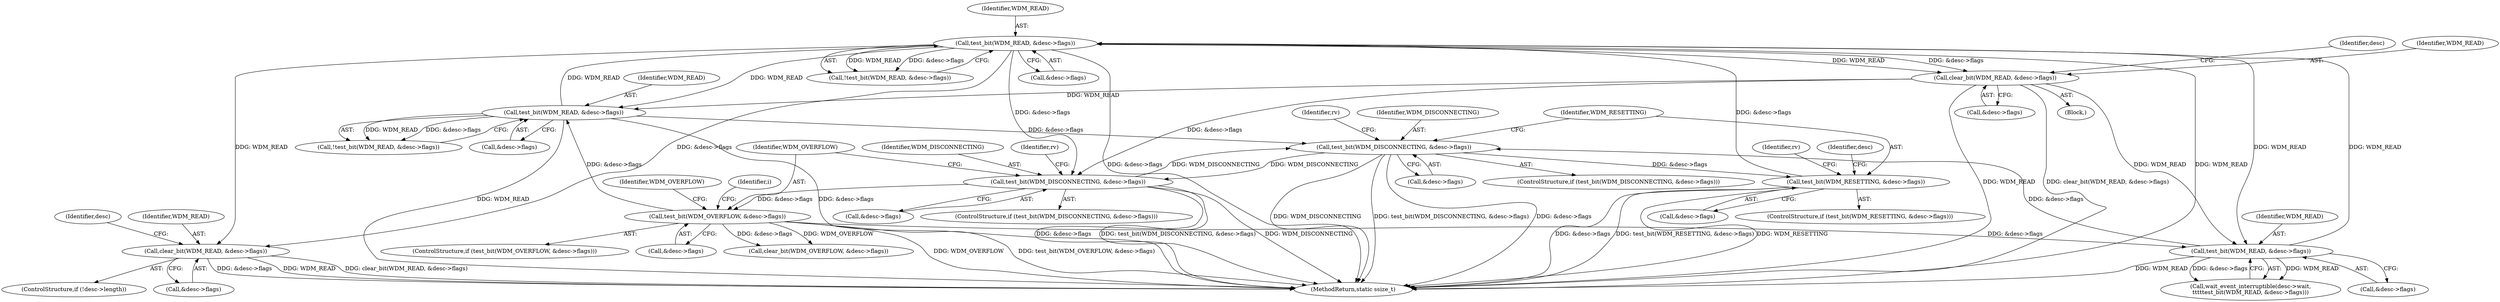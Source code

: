 digraph "0_linux_c0f5ecee4e741667b2493c742b60b6218d40b3aa_1@pointer" {
"1000415" [label="(Call,clear_bit(WDM_READ, &desc->flags))"];
"1000299" [label="(Call,test_bit(WDM_READ, &desc->flags))"];
"1000199" [label="(Call,test_bit(WDM_READ, &desc->flags))"];
"1000327" [label="(Call,clear_bit(WDM_READ, &desc->flags))"];
"1000170" [label="(Call,test_bit(WDM_OVERFLOW, &desc->flags))"];
"1000157" [label="(Call,test_bit(WDM_DISCONNECTING, &desc->flags))"];
"1000232" [label="(Call,test_bit(WDM_DISCONNECTING, &desc->flags))"];
"1000225" [label="(Call,test_bit(WDM_READ, &desc->flags))"];
"1000245" [label="(Call,test_bit(WDM_RESETTING, &desc->flags))"];
"1000157" [label="(Call,test_bit(WDM_DISCONNECTING, &desc->flags))"];
"1000201" [label="(Call,&desc->flags)"];
"1000410" [label="(ControlStructure,if (!desc->length))"];
"1000298" [label="(Call,!test_bit(WDM_READ, &desc->flags))"];
"1000232" [label="(Call,test_bit(WDM_DISCONNECTING, &desc->flags))"];
"1000169" [label="(ControlStructure,if (test_bit(WDM_OVERFLOW, &desc->flags)))"];
"1000221" [label="(Call,wait_event_interruptible(desc->wait,\n\t\t\t\ttest_bit(WDM_READ, &desc->flags)))"];
"1000329" [label="(Call,&desc->flags)"];
"1000172" [label="(Call,&desc->flags)"];
"1000227" [label="(Call,&desc->flags)"];
"1000226" [label="(Identifier,WDM_READ)"];
"1000260" [label="(Identifier,desc)"];
"1000317" [label="(Block,)"];
"1000165" [label="(Identifier,rv)"];
"1000245" [label="(Call,test_bit(WDM_RESETTING, &desc->flags))"];
"1000178" [label="(Identifier,WDM_OVERFLOW)"];
"1000240" [label="(Identifier,rv)"];
"1000246" [label="(Identifier,WDM_RESETTING)"];
"1000437" [label="(MethodReturn,static ssize_t)"];
"1000199" [label="(Call,test_bit(WDM_READ, &desc->flags))"];
"1000177" [label="(Call,clear_bit(WDM_OVERFLOW, &desc->flags))"];
"1000234" [label="(Call,&desc->flags)"];
"1000189" [label="(Identifier,i)"];
"1000225" [label="(Call,test_bit(WDM_READ, &desc->flags))"];
"1000415" [label="(Call,clear_bit(WDM_READ, &desc->flags))"];
"1000417" [label="(Call,&desc->flags)"];
"1000247" [label="(Call,&desc->flags)"];
"1000198" [label="(Call,!test_bit(WDM_READ, &desc->flags))"];
"1000200" [label="(Identifier,WDM_READ)"];
"1000231" [label="(ControlStructure,if (test_bit(WDM_DISCONNECTING, &desc->flags)))"];
"1000159" [label="(Call,&desc->flags)"];
"1000424" [label="(Identifier,desc)"];
"1000327" [label="(Call,clear_bit(WDM_READ, &desc->flags))"];
"1000301" [label="(Call,&desc->flags)"];
"1000156" [label="(ControlStructure,if (test_bit(WDM_DISCONNECTING, &desc->flags)))"];
"1000416" [label="(Identifier,WDM_READ)"];
"1000170" [label="(Call,test_bit(WDM_OVERFLOW, &desc->flags))"];
"1000336" [label="(Identifier,desc)"];
"1000244" [label="(ControlStructure,if (test_bit(WDM_RESETTING, &desc->flags)))"];
"1000328" [label="(Identifier,WDM_READ)"];
"1000158" [label="(Identifier,WDM_DISCONNECTING)"];
"1000253" [label="(Identifier,rv)"];
"1000171" [label="(Identifier,WDM_OVERFLOW)"];
"1000299" [label="(Call,test_bit(WDM_READ, &desc->flags))"];
"1000300" [label="(Identifier,WDM_READ)"];
"1000233" [label="(Identifier,WDM_DISCONNECTING)"];
"1000415" -> "1000410"  [label="AST: "];
"1000415" -> "1000417"  [label="CFG: "];
"1000416" -> "1000415"  [label="AST: "];
"1000417" -> "1000415"  [label="AST: "];
"1000424" -> "1000415"  [label="CFG: "];
"1000415" -> "1000437"  [label="DDG: WDM_READ"];
"1000415" -> "1000437"  [label="DDG: clear_bit(WDM_READ, &desc->flags)"];
"1000415" -> "1000437"  [label="DDG: &desc->flags"];
"1000299" -> "1000415"  [label="DDG: WDM_READ"];
"1000299" -> "1000415"  [label="DDG: &desc->flags"];
"1000299" -> "1000298"  [label="AST: "];
"1000299" -> "1000301"  [label="CFG: "];
"1000300" -> "1000299"  [label="AST: "];
"1000301" -> "1000299"  [label="AST: "];
"1000298" -> "1000299"  [label="CFG: "];
"1000299" -> "1000437"  [label="DDG: &desc->flags"];
"1000299" -> "1000437"  [label="DDG: WDM_READ"];
"1000299" -> "1000157"  [label="DDG: &desc->flags"];
"1000299" -> "1000199"  [label="DDG: WDM_READ"];
"1000299" -> "1000225"  [label="DDG: WDM_READ"];
"1000299" -> "1000298"  [label="DDG: WDM_READ"];
"1000299" -> "1000298"  [label="DDG: &desc->flags"];
"1000199" -> "1000299"  [label="DDG: WDM_READ"];
"1000225" -> "1000299"  [label="DDG: WDM_READ"];
"1000245" -> "1000299"  [label="DDG: &desc->flags"];
"1000299" -> "1000327"  [label="DDG: WDM_READ"];
"1000299" -> "1000327"  [label="DDG: &desc->flags"];
"1000199" -> "1000198"  [label="AST: "];
"1000199" -> "1000201"  [label="CFG: "];
"1000200" -> "1000199"  [label="AST: "];
"1000201" -> "1000199"  [label="AST: "];
"1000198" -> "1000199"  [label="CFG: "];
"1000199" -> "1000437"  [label="DDG: &desc->flags"];
"1000199" -> "1000437"  [label="DDG: WDM_READ"];
"1000199" -> "1000198"  [label="DDG: WDM_READ"];
"1000199" -> "1000198"  [label="DDG: &desc->flags"];
"1000327" -> "1000199"  [label="DDG: WDM_READ"];
"1000170" -> "1000199"  [label="DDG: &desc->flags"];
"1000199" -> "1000232"  [label="DDG: &desc->flags"];
"1000327" -> "1000317"  [label="AST: "];
"1000327" -> "1000329"  [label="CFG: "];
"1000328" -> "1000327"  [label="AST: "];
"1000329" -> "1000327"  [label="AST: "];
"1000336" -> "1000327"  [label="CFG: "];
"1000327" -> "1000437"  [label="DDG: WDM_READ"];
"1000327" -> "1000437"  [label="DDG: clear_bit(WDM_READ, &desc->flags)"];
"1000327" -> "1000157"  [label="DDG: &desc->flags"];
"1000327" -> "1000225"  [label="DDG: WDM_READ"];
"1000170" -> "1000169"  [label="AST: "];
"1000170" -> "1000172"  [label="CFG: "];
"1000171" -> "1000170"  [label="AST: "];
"1000172" -> "1000170"  [label="AST: "];
"1000178" -> "1000170"  [label="CFG: "];
"1000189" -> "1000170"  [label="CFG: "];
"1000170" -> "1000437"  [label="DDG: WDM_OVERFLOW"];
"1000170" -> "1000437"  [label="DDG: test_bit(WDM_OVERFLOW, &desc->flags)"];
"1000157" -> "1000170"  [label="DDG: &desc->flags"];
"1000170" -> "1000177"  [label="DDG: WDM_OVERFLOW"];
"1000170" -> "1000177"  [label="DDG: &desc->flags"];
"1000170" -> "1000225"  [label="DDG: &desc->flags"];
"1000157" -> "1000156"  [label="AST: "];
"1000157" -> "1000159"  [label="CFG: "];
"1000158" -> "1000157"  [label="AST: "];
"1000159" -> "1000157"  [label="AST: "];
"1000165" -> "1000157"  [label="CFG: "];
"1000171" -> "1000157"  [label="CFG: "];
"1000157" -> "1000437"  [label="DDG: &desc->flags"];
"1000157" -> "1000437"  [label="DDG: test_bit(WDM_DISCONNECTING, &desc->flags)"];
"1000157" -> "1000437"  [label="DDG: WDM_DISCONNECTING"];
"1000232" -> "1000157"  [label="DDG: WDM_DISCONNECTING"];
"1000157" -> "1000232"  [label="DDG: WDM_DISCONNECTING"];
"1000232" -> "1000231"  [label="AST: "];
"1000232" -> "1000234"  [label="CFG: "];
"1000233" -> "1000232"  [label="AST: "];
"1000234" -> "1000232"  [label="AST: "];
"1000240" -> "1000232"  [label="CFG: "];
"1000246" -> "1000232"  [label="CFG: "];
"1000232" -> "1000437"  [label="DDG: WDM_DISCONNECTING"];
"1000232" -> "1000437"  [label="DDG: test_bit(WDM_DISCONNECTING, &desc->flags)"];
"1000232" -> "1000437"  [label="DDG: &desc->flags"];
"1000225" -> "1000232"  [label="DDG: &desc->flags"];
"1000232" -> "1000245"  [label="DDG: &desc->flags"];
"1000225" -> "1000221"  [label="AST: "];
"1000225" -> "1000227"  [label="CFG: "];
"1000226" -> "1000225"  [label="AST: "];
"1000227" -> "1000225"  [label="AST: "];
"1000221" -> "1000225"  [label="CFG: "];
"1000225" -> "1000437"  [label="DDG: WDM_READ"];
"1000225" -> "1000221"  [label="DDG: WDM_READ"];
"1000225" -> "1000221"  [label="DDG: &desc->flags"];
"1000245" -> "1000244"  [label="AST: "];
"1000245" -> "1000247"  [label="CFG: "];
"1000246" -> "1000245"  [label="AST: "];
"1000247" -> "1000245"  [label="AST: "];
"1000253" -> "1000245"  [label="CFG: "];
"1000260" -> "1000245"  [label="CFG: "];
"1000245" -> "1000437"  [label="DDG: test_bit(WDM_RESETTING, &desc->flags)"];
"1000245" -> "1000437"  [label="DDG: WDM_RESETTING"];
"1000245" -> "1000437"  [label="DDG: &desc->flags"];
}
